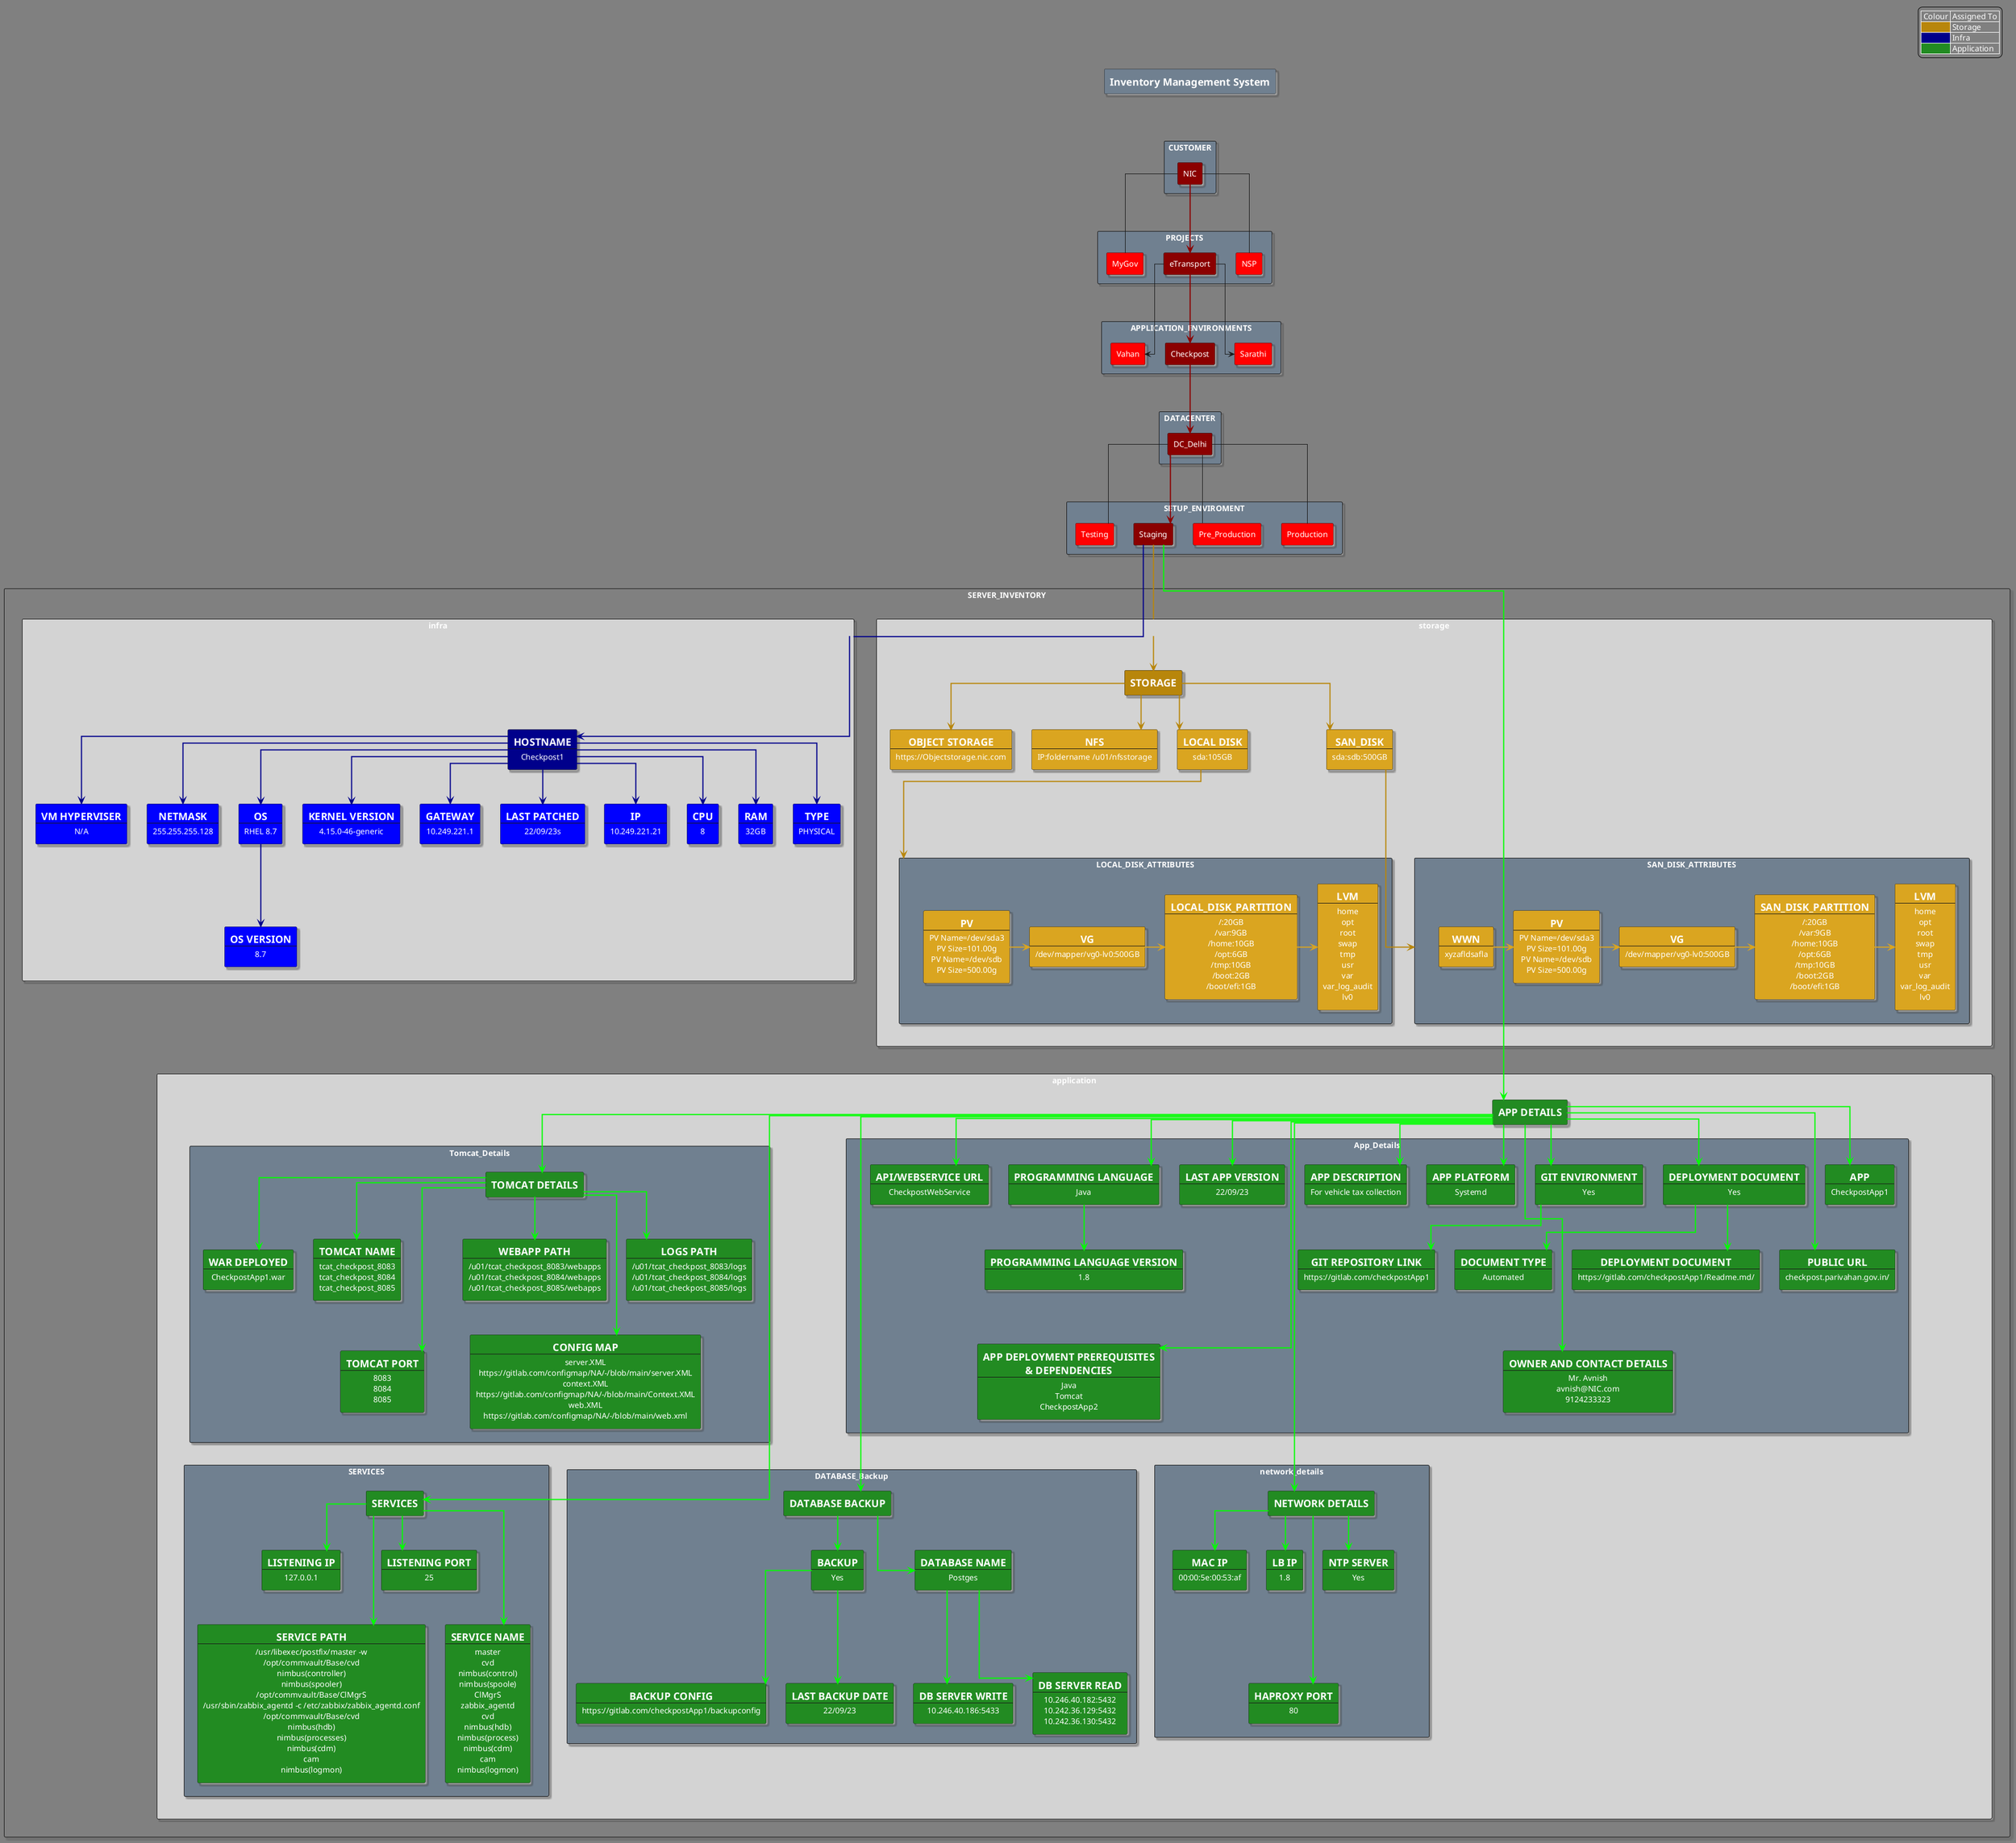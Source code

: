 
@startuml ims_white

' Adding comments: https://plantuml.com/commons

skinparam Shadowing true
skinparam DefaultFontColor White
skinparam BackgroundColor #Grey
skinparam DefaultTextAlignment center
allowmixing
' legend from: https://stackoverflow.com/questions/30999290/how-to-generate-a-legend-with-colors-in-plantuml
skinparam linetype ortho

legend top right
    | Colour | Assigned To |
    |<#DarkGoldenRod>| Storage|
    |<#DarkBlue>| Infra|
    |<#ForestGreen>| Application|
endlegend

'bolding text: https://plantuml.com/creole#:~:text=for%20bold%20text,colorName%5D%5D%3E%20for%20strike%20text
' single element colouring: https://forum.plantuml.net/2/how-to-change-the-color-of-an-individual-element
' all colours: https://plantuml-documentation.readthedocs.io/en/latest/formatting/color-names.html
' colours ref2.0: https://crashedmind.github.io/PlantUMLHitchhikersGuide/color/color.html

'Adding headings: https://plantuml.com/creole

rectangle Heading #SlateGrey [
=Inventory Management System
/'....
==== Requirements Diagram'/
]

rectangle CUSTOMER #SlateGrey{
    rectangle NIC #DarkRed
}

rectangle PROJECTS #SlateGrey{
    rectangle MyGov #Red 
    rectangle eTransport #DarkRed 
    rectangle NSP #Red 
}

rectangle DATACENTER #SlateGrey{
rectangle DC_Delhi #DarkRed
}
rectangle APPLICATION_ENVIRONMENTS #SlateGrey{
rectangle Vahan #Red
rectangle Checkpost #DarkRed
rectangle Sarathi #Red
}

rectangle SETUP_ENVIROMENT #SlateGrey{
rectangle Testing #Red
rectangle Staging #DarkRed
rectangle Pre_Production #Red
rectangle Production #Red
}

rectangle SERVER_INVENTORY {

rectangle application  #LightGrey{

        rectangle DATABASE_Backup #SlateGrey{
                    rectangle Database_Start #ForestGreen[
            =DATABASE BACKUP 
        ]
        
        rectangle LAST_BACKUP_DATE #ForestGreen[
            =LAST BACKUP DATE
            ----
            22/09/23
        ]

        rectangle BACKUP_CONFIG #ForestGreen[
            =BACKUP CONFIG
            ----
            https://gitlab.com/checkpostApp1/backupconfig
        ]

        rectangle BACKUP  #ForestGreen[
            =BACKUP
            ----
            Yes
        ]

        rectangle DB_SERVER_READ_apps1  #ForestGreen[
            =DB SERVER READ
            ----
            10.246.40.182:5432
            10.242.36.129:5432
            10.242.36.130:5432
        ]

        rectangle DB_SERVER_WRITE_apps1  #ForestGreen[
            =DB SERVER WRITE
            ----
            10.246.40.186:5433
        ]

        rectangle DATABASE_apps1  #ForestGreen[
            =DATABASE NAME
            ----
            Postges
        ]
    }

    rectangle SERVICES #SlateGrey{
            rectangle Services_Start #ForestGreen[
            =SERVICES
        ]

        rectangle LISTENING_PORT_apps1  #ForestGreen[
            =LISTENING PORT
            ----
            25
        ]

        rectangle LISTENING_IP_apps1  #ForestGreen[
            =LISTENING IP
            ----
            127.0.0.1
        ]

        rectangle SERVICE_PATH_apps1  #ForestGreen[
            =SERVICE PATH
            ----
            /usr/libexec/postfix/master -w
            /opt/commvault/Base/cvd
            nimbus(controller)
            nimbus(spooler)
            /opt/commvault/Base/ClMgrS
            /usr/sbin/zabbix_agentd -c /etc/zabbix/zabbix_agentd.conf
            /opt/commvault/Base/cvd
            nimbus(hdb)
            nimbus(processes)
            nimbus(cdm)
            cam
            nimbus(logmon)
        ]

        rectangle SERVICE_NAME_apps1  #ForestGreen[
            =SERVICE NAME
            ----
            master
            cvd
            nimbus(control)
            nimbus(spoole)
            ClMgrS
            zabbix_agentd
            cvd
            nimbus(hdb)
            nimbus(process)
            nimbus(cdm)
            cam
            nimbus(logmon)
            ]
    }

    rectangle Tomcat_Details #SlateGrey{
        rectangle Tomcat_Start #ForestGreen[
            =TOMCAT DETAILS
        ]

        rectangle CONFIG_MAP_apps1  #ForestGreen[
            =CONFIG MAP
            ----
            server.XML
            https://gitlab.com/configmap/NA/-/blob/main/server.XML
            context.XML
            https://gitlab.com/configmap/NA/-/blob/main/Context.XML
            web.XML
            https://gitlab.com/configmap/NA/-/blob/main/web.xml
        ]

        rectangle WEBAPP_PATH_apps1  #ForestGreen[
            =WEBAPP PATH
            ----
            /u01/tcat_checkpost_8083/webapps
            /u01/tcat_checkpost_8084/webapps
            /u01/tcat_checkpost_8085/webapps
        ]

        rectangle LOGS_PATH_apps1  #ForestGreen[
            =LOGS PATH
            ----
            /u01/tcat_checkpost_8083/logs
            /u01/tcat_checkpost_8084/logs
            /u01/tcat_checkpost_8085/logs
        ]

        rectangle WAR_DEPLOYED_apps1  #ForestGreen[
            =WAR DEPLOYED
            ----
            CheckpostApp1.war
        ]


        rectangle TOMCAT_PORT_apps1  #ForestGreen[
            =TOMCAT PORT
            ----
            8083
            8084
            8085
        ]

        rectangle TOMCAT_NAME_apps1  #ForestGreen[
            =TOMCAT NAME
            ----
            tcat_checkpost_8083
            tcat_checkpost_8084
            tcat_checkpost_8085
        ]
    }

    rectangle network_details #SlateGrey{
          rectangle Network_Start #ForestGreen[
            =NETWORK DETAILS
        ]

        rectangle NTP_SERVER_apps1  #ForestGreen[
            =NTP SERVER
            ----
            Yes
        ]

        rectangle HAPROXY_PORT  #ForestGreen[
            =HAPROXY PORT
            ----
            80
        ]

        rectangle MAC_IP  #ForestGreen[
            =MAC IP
            ----
            00:00:5e:00:53:af
        ]

        rectangle LB_IP  #ForestGreen[
            =LB IP
            ----
            1.8
        ]

        /'rectangle IP  #ForestGreen[
            =IP
            ----
            10.249.221.21
        ]'/
    }

    rectangle App_Start #ForestGreen[
            =APP DETAILS
        ]

    rectangle App_Details #SlateGrey{
        
        /'rectangle HOSTNAME_apps1  #ForestGreen[
        =HOSTNAME
        ----
        Checkpost1
        ]'/

        rectangle DOCUMENT_TYPE_apps1  #ForestGreen[
            =DOCUMENT TYPE
            ----
            Automated
        ]
        rectangle DOCUMENT_PATH  #ForestGreen[
            =DEPLOYMENT DOCUMENT
            ----
            https://gitlab.com/checkpostApp1/Readme.md/
        ]

        rectangle DEPLOYMENT_DOCUMENT  #ForestGreen[
            =DEPLOYMENT DOCUMENT
            ----
            Yes
        ]

        rectangle GIT_REPOSITORY_LINK  #ForestGreen[
            =GIT REPOSITORY LINK
            ----
            https://gitlab.com/checkpostApp1
        ]

        rectangle GIT  #ForestGreen[
            =GIT ENVIRONMENT
            ----
            Yes
        ]

        rectangle APP_PLATFORM  #ForestGreen[
            =APP PLATFORM
            ----
            Systemd
        ]

        rectangle APP_DESCRIPTION #ForestGreen[
            =APP DESCRIPTION
            ----
            For vehicle tax collection
        ]

        rectangle PROGRAMMING_LANGUAGE_VERSION  #ForestGreen[
            =PROGRAMMING LANGUAGE VERSION
            ----
            1.8
        ]

        rectangle PROGRAMMING_LANGUAGE  #ForestGreen[
            =PROGRAMMING LANGUAGE
            ----
            Java
        ]

        rectangle API_Webservice_apps1  #ForestGreen[
            =API/WEBSERVICE URL
            ----
            CheckpostWebService
        ]

        rectangle APP_DEPLOYMENT_PREREQUISITES_apps1  #ForestGreen[
        =APP DEPLOYMENT PREREQUISITES
        =& DEPENDENCIES
        ----
        Java
        Tomcat
        CheckpostApp2
        ]

        rectangle LAST_APP_VERSION  #ForestGreen[
            =LAST APP VERSION
            ----
            22/09/23
        ]

        rectangle PUBLIC_URL  #ForestGreen[
            =PUBLIC URL
            ----
            checkpost.parivahan.gov.in/
        ]

        rectangle OWNER_CONTACT  #ForestGreen[
            =OWNER AND CONTACT DETAILS
            ----
            Mr. Avnish
            avnish@NIC.com
            9124233323
        ]

        rectangle APP_NAME  #ForestGreen[
            =APP
            ----
            CheckpostApp1
        ]
    }
}

rectangle infra #LightGrey{
    rectangle HOSTNAME_infra1 #DarkBlue[
    =HOSTNAME
    ----
    Checkpost1
]

rectangle IP_infra1 #Blue[
    =IP
    ----
    10.249.221.21
]

rectangle CPU_infra1 #Blue[
    =CPU
    ----
    8
]

rectangle RAM_infra1 #Blue[
    =RAM
    ----
    32GB
]

rectangle TYPE_infra1 #Blue[
    =TYPE
    ----
    PHYSICAL
]

rectangle VM_HYPERVISOR_infra1 #Blue[
    =VM HYPERVISER
    ----
    N/A
]

rectangle NETMASK_infra1 #Blue[
    =NETMASK
    ----
    255.255.255.128
]

rectangle OS_infra1 #Blue[
    =OS
    ----
    RHEL 8.7
]

rectangle OS_VERSION_infra1 #Blue[
    =OS VERSION
    ----
    8.7
]

rectangle KERNEL_VERSION_infra1 #Blue[
    =KERNEL VERSION
    ----
    4.15.0-46-generic
]

rectangle GATEWAY_infra1 #Blue[
    =GATEWAY
    ----
    10.249.221.1
]

rectangle LAST_PATCHED_infra1 #Blue[
    =LAST PATCHED
    ----
    22/09/23s
]
}

rectangle storage #LightGrey{
    rectangle STORAGE #DarkGoldenRod[
        =STORAGE
    ]

    rectangle NFS #GoldenRod[
    =NFS
    ----
    IP:foldername /u01/nfsstorage
]

rectangle LOCAL_DISK #GoldenRod[
    =LOCAL DISK
    ----
    sda:105GB
]

rectangle LOCAL_DISK_ATTRIBUTES #SlateGrey{
        rectangle LVM1 #GoldenRod[
    =LVM
    ----
    home
    opt
    root
    swap
    tmp
    usr
    var
    var_log_audit
    lv0
    ]

    rectangle LOCAL_DISK_PARTITION #GoldenRod[
    =LOCAL_DISK_PARTITION
    ----
    /:20GB
    /var:9GB
    /home:10GB
    /opt:6GB
    /tmp:10GB
    /boot:2GB
    /boot/efi:1GB
    ]

    rectangle VG1 #GoldenRod[
    =VG
    ----
    /dev/mapper/vg0-lv0:500GB
    ]

        rectangle PV1 #GoldenRod[
    =PV
    ----
    PV Name=/dev/sda3
    PV Size=101.00g
    PV Name=/dev/sdb
    PV Size=500.00g
    ]
}


rectangle SAN_DISK #GoldenRod[
    =SAN_DISK
    ----
    sda:sdb:500GB
]

rectangle SAN_DISK_ATTRIBUTES #SlateGrey{

    rectangle SAN_DISK_PARTITION #GoldenRod[
    =SAN_DISK_PARTITION
    ----
    /:20GB
    /var:9GB
    /home:10GB
    /opt:6GB
    /tmp:10GB
    /boot:2GB
    /boot/efi:1GB
    ]
        rectangle LVM2 #GoldenRod[
    =LVM
    ----
    home
    opt
    root
    swap
    tmp
    usr
    var
    var_log_audit
    lv0
    ]

    rectangle VG2 #GoldenRod[
    =VG
    ----
    /dev/mapper/vg0-lv0:500GB
    ]

    rectangle PV2 #GoldenRod[
    =PV
    ----
    PV Name=/dev/sda3
    PV Size=101.00g
    PV Name=/dev/sdb
    PV Size=500.00g
    ]

    rectangle WWN #GoldenRod[
    =WWN
    ----
    xyzafldsafla
    ]
}

rectangle OBJECT_STORAGE #GoldenRod[
    =OBJECT STORAGE
    ----
    https://Objectstorage.nic.com
]

    /'rectangle HOSTNAME #GoldenRod[
    =HOSTNAME
    ----
    Checkpost1]
} '/
}

Heading --[hidden]d-> NIC
' lines & formatting: https://blog.mrhaki.com/2016/12/plantuml-pleasantness-change-line-style.html#:~:text=We%20can%20choose%20the%20following,%2C%20plain%20%2C%20dotted%20and%20dashed%20.
NIC -- MyGov
NIC -[bold,#DarkRed]d--> eTransport
NIC -- NSP
eTransport -[bold,#DarkRed]--> Checkpost
eTransport --> Vahan
eTransport --> Sarathi
Checkpost-[bold,#DarkRed]--> DC_Delhi
DC_Delhi --- Pre_Production
DC_Delhi --- Testing
DC_Delhi --[bold,#DarkRed]-> Staging
DC_Delhi -- Production
Staging -[bold,#DarkGoldenRod]-- storage
Staging -[bold,#DarkBlue]-- infra
infra ---[hidden]d----> application
'''''''''''''''''''''''''''''''''''''''''''''''''''''''''''
'''''''''''''''''''STAGING TO APPLICATION''''''''''''''''''
'''''''''''''''''''''''''''''''''''''''''''''''''''''''''''
Staging -[bold,#Lime]d--> App_Start
Tomcat_Details -[hidden]d--> SERVICES
Tomcat_Details -[hidden]r--> App_Details
App_Start -[bold,#Lime]d----> Services_Start
Tomcat_Start -[hidden]d--> Services_Start 
Tomcat_Details -[hidden]r- App_Details
App_Start -[bold,#Lime]d-> Tomcat_Start
Tomcat_Start -[hidden]d-> App_Details

App_Start -[bold,#Lime]d---> Network_Start
App_Details -[hidden]d---> Network_Start
App_Details -[hidden]d---> Database_Start
network_details <-[hidden]l- Database_Start
App_Start -[bold,#Lime]d-> Database_Start
''db
Database_Start -[bold,#Lime]d-> BACKUP
BACKUP -[bold,#Lime]d-> BACKUP_CONFIG
BACKUP -[bold,#Lime]d-> LAST_BACKUP_DATE
Database_Start -[bold,#Lime]d-> DATABASE_apps1
DATABASE_apps1 -[bold,#Lime]d-> DB_SERVER_READ_apps1
DATABASE_apps1 -[bold,#Lime]d-> DB_SERVER_WRITE_apps1
''services
Services_Start -[bold,#Lime]d-> SERVICE_NAME_apps1
Services_Start -[bold,#Lime]d-> SERVICE_PATH_apps1
LISTENING_IP_apps1 -[hidden]d-> SERVICE_PATH_apps1
LISTENING_PORT_apps1 -[hidden]d-> SERVICE_NAME_apps1
Services_Start -[bold,#Lime]d-> LISTENING_IP_apps1
Services_Start -[bold,#Lime]d-> LISTENING_PORT_apps1
''tomcat
Tomcat_Start -[bold,#Lime]d-> TOMCAT_NAME_apps1
Tomcat_Start -[bold,#Lime]d-> WAR_DEPLOYED_apps1
Tomcat_Start -[bold,#Lime]d-> TOMCAT_PORT_apps1
TOMCAT_NAME_apps1 -[hidden]d-> TOMCAT_PORT_apps1
Tomcat_Start -[bold,#Lime]d-> WEBAPP_PATH_apps1
Tomcat_Start -[bold,#Lime]d-> LOGS_PATH_apps1
LOGS_PATH_apps1 -[hidden]d-> CONFIG_MAP_apps1
Tomcat_Start -[bold,#Lime]d-> CONFIG_MAP_apps1
''network
'Network_Start -[bold,#Lime]d-> IP
Network_Start -[bold,#Lime]d-> LB_IP
'IP -[hidden]d-> LB_IP
Network_Start -[bold,#Lime]d-> MAC_IP
Network_Start -[bold,#Lime]d-> HAPROXY_PORT
MAC_IP -[hidden]d-> HAPROXY_PORT
Network_Start -[bold,#Lime]d-> NTP_SERVER_apps1
''Apps
APP_NAME -[hidden]d-> PUBLIC_URL
LAST_APP_VERSION -[hidden]d-> PUBLIC_URL 
API_Webservice_apps1 -[hidden]d--> APP_DEPLOYMENT_PREREQUISITES_apps1 
GIT_REPOSITORY_LINK -[hidden]d-> OWNER_CONTACT 

'APP_NAME -[bold,#Lime]d-> HOSTNAME_apps1
App_Start -[bold,#Lime]d-> APP_NAME
App_Start -[bold,#Lime]d-> APP_DESCRIPTION
App_Start -[bold,#Lime]d-> PUBLIC_URL
App_Start -[bold,#Lime]d-> LAST_APP_VERSION
App_Start -[bold,#Lime]d-> OWNER_CONTACT
App_Start -[bold,#Lime]d--> APP_DEPLOYMENT_PREREQUISITES_apps1
App_Start -[bold,#Lime]d-> API_Webservice_apps1
App_Start -[bold,#Lime]d-> APP_PLATFORM
App_Start -[bold,#Lime]d-> PROGRAMMING_LANGUAGE
PROGRAMMING_LANGUAGE -[bold,#Lime]d-> PROGRAMMING_LANGUAGE_VERSION
App_Start -[bold,#Lime]d-> GIT
GIT -[bold,#Lime]d-> GIT_REPOSITORY_LINK
App_Start -[bold,#Lime]d-> DEPLOYMENT_DOCUMENT
DEPLOYMENT_DOCUMENT -[bold,#Lime]d-> DOCUMENT_PATH
DEPLOYMENT_DOCUMENT -[bold,#Lime]d-> DOCUMENT_TYPE_apps1

'''''''''''''''''''''''''''''''''''''''''''''''''''''''''''
'''''''''''''''''''STAGING TO INFRA''''''''''''''''''
'''''''''''''''''''''''''''''''''''''''''''''''''''''''''''
infra --[bold,#DarkBlue]-> HOSTNAME_infra1
HOSTNAME_infra1 -[bold,#DarkBlue]-> IP_infra1
HOSTNAME_infra1 -[bold,#DarkBlue]-> CPU_infra1
HOSTNAME_infra1 -[bold,#DarkBlue]-> RAM_infra1
HOSTNAME_infra1 -[bold,#DarkBlue]-> TYPE_infra1
HOSTNAME_infra1 -[bold,#DarkBlue]-> VM_HYPERVISOR_infra1
HOSTNAME_infra1 -[bold,#DarkBlue]-> NETMASK_infra1
HOSTNAME_infra1 -[bold,#DarkBlue]-> OS_infra1
OS_infra1 -[bold,#DarkBlue]d-> OS_VERSION_infra1
HOSTNAME_infra1 -[bold,#DarkBlue]-> KERNEL_VERSION_infra1
HOSTNAME_infra1 -[bold,#DarkBlue]-> GATEWAY_infra1
HOSTNAME_infra1 -[bold,#DarkBlue]-> LAST_PATCHED_infra1

'''''''''''''''''''''''''''''''''''''''''''''''''''''''''''
'''''''''''''''''''STAGING TO STORAGE''''''''''''''''''
'''''''''''''''''''''''''''''''''''''''''''''''''''''''''''
storage -[bold,#DarkGoldenRod]-> STORAGE
STORAGE -[bold,#DarkGoldenRod]-> NFS
STORAGE -[bold,#DarkGoldenRod]-> LOCAL_DISK
LOCAL_DISK -[bold,#DarkGoldenRod]d--> LOCAL_DISK_ATTRIBUTES
LOCAL_DISK -[hidden]d-> LOCAL_DISK_ATTRIBUTES
PV1 -[bold,#GoldenRod]r-> VG1
VG1 -[bold,#GoldenRod]r-> LOCAL_DISK_PARTITION
LOCAL_DISK_PARTITION =[bold,#GoldenRod]r-> LVM1
STORAGE -[bold,#DarkGoldenRod]-> OBJECT_STORAGE
STORAGE -[bold,#DarkGoldenRod]-> SAN_DISK
SAN_DISK -[bold,#DarkGoldenRod]d--> SAN_DISK_ATTRIBUTES
WWN -[bold,#GoldenRod]r-> PV2
PV2 -[bold,#GoldenRod]r-> VG2
VG2 -[bold,#GoldenRod]r-> SAN_DISK_PARTITION
SAN_DISK_PARTITION -[bold,#GoldenRod]r-> LVM2

@enduml
